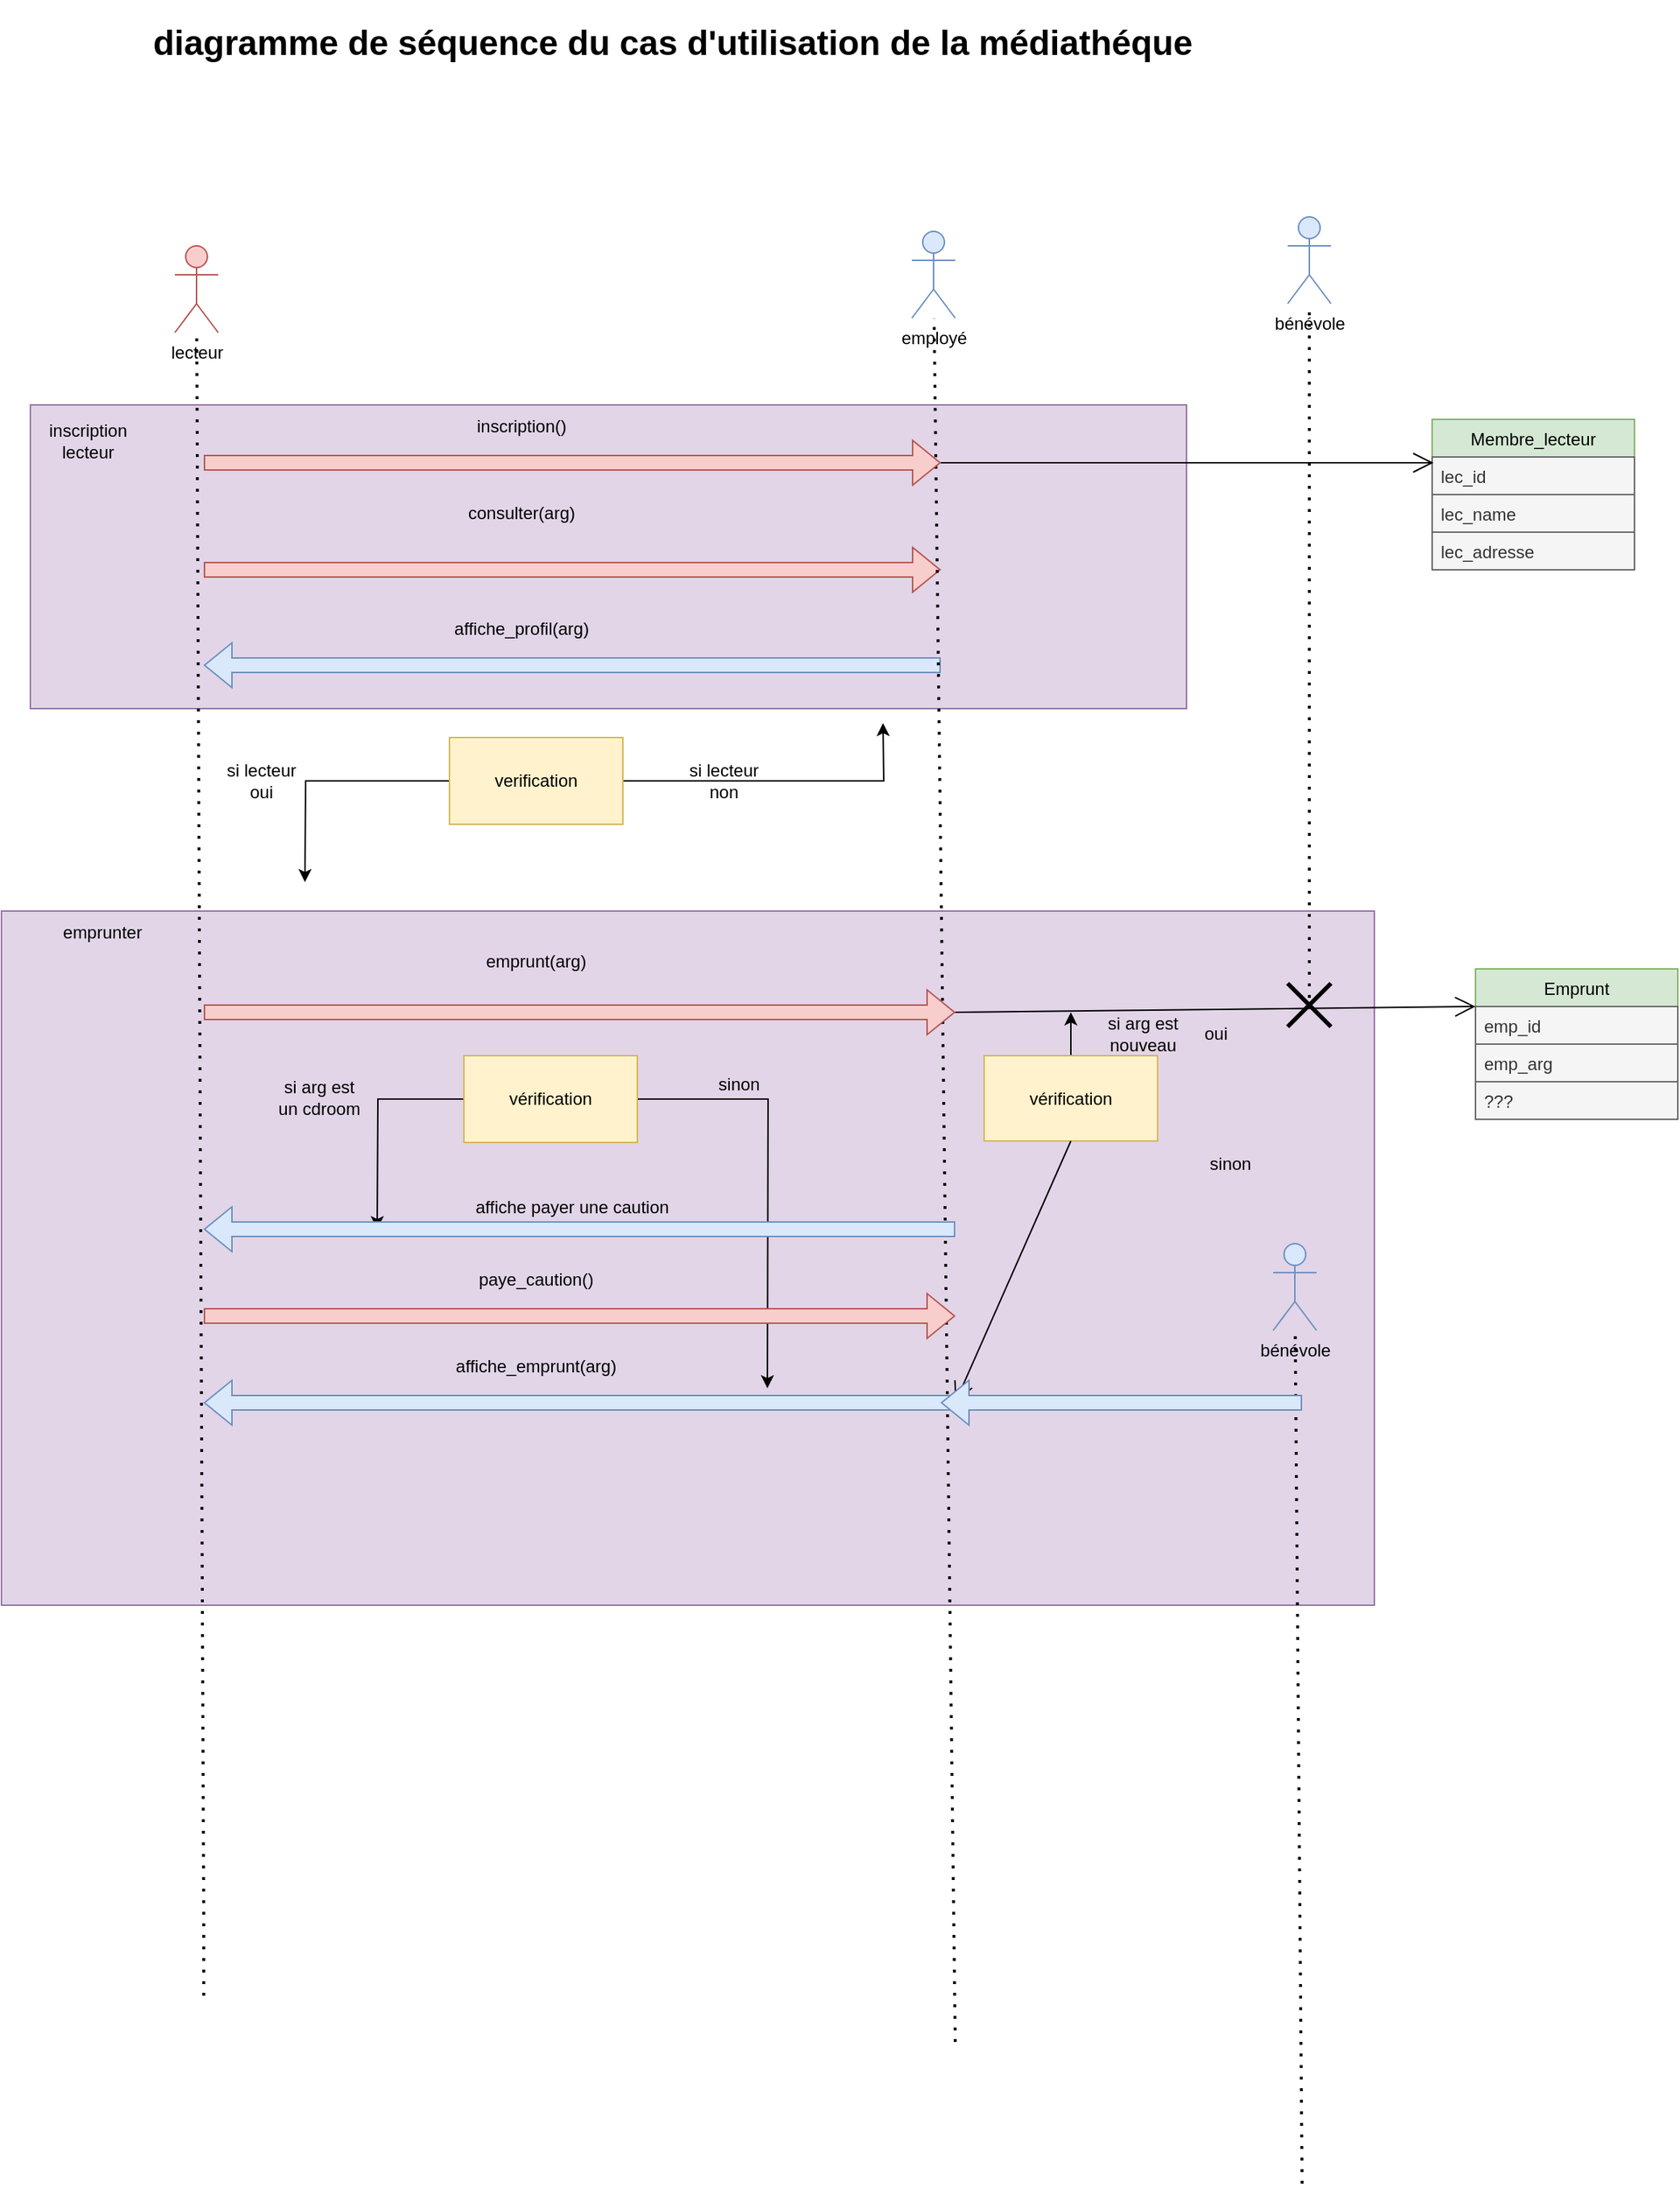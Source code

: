 <mxfile version="20.0.4" type="device"><diagram id="hMo6S6_ph1cr2E0NiNSE" name="Page-1"><mxGraphModel dx="2175" dy="1962" grid="1" gridSize="10" guides="1" tooltips="1" connect="1" arrows="1" fold="1" page="1" pageScale="1" pageWidth="827" pageHeight="1169" math="0" shadow="0"><root><mxCell id="0"/><mxCell id="1" parent="0"/><mxCell id="L7YHnl-xSoefyjeQskMf-131" value="" style="rounded=0;whiteSpace=wrap;html=1;strokeColor=#9673a6;fillColor=#e1d5e7;" vertex="1" parent="1"><mxGeometry x="-80" y="40" width="950" height="480" as="geometry"/></mxCell><mxCell id="L7YHnl-xSoefyjeQskMf-71" value="" style="rounded=0;whiteSpace=wrap;html=1;strokeColor=#9673a6;fillColor=#e1d5e7;" vertex="1" parent="1"><mxGeometry x="-60" y="-310" width="800" height="210" as="geometry"/></mxCell><mxCell id="L7YHnl-xSoefyjeQskMf-5" value="lecteur" style="shape=umlActor;verticalLabelPosition=bottom;verticalAlign=top;html=1;outlineConnect=0;fillColor=#f8cecc;strokeColor=#b85450;" vertex="1" parent="1"><mxGeometry x="40" y="-420" width="30" height="60" as="geometry"/></mxCell><mxCell id="L7YHnl-xSoefyjeQskMf-7" value="&lt;h1&gt;diagramme de séquence du cas d'utilisation de la médiathéque &lt;br&gt;&lt;/h1&gt;" style="text;html=1;strokeColor=none;fillColor=none;spacing=5;spacingTop=-20;whiteSpace=wrap;overflow=hidden;rounded=0;" vertex="1" parent="1"><mxGeometry x="20" y="-580" width="870" height="130" as="geometry"/></mxCell><mxCell id="L7YHnl-xSoefyjeQskMf-38" value="Emprunt" style="swimlane;fontStyle=0;childLayout=stackLayout;horizontal=1;startSize=26;fillColor=#d5e8d4;horizontalStack=0;resizeParent=1;resizeParentMax=0;resizeLast=0;collapsible=1;marginBottom=0;strokeColor=#82b366;" vertex="1" parent="1"><mxGeometry x="940" y="80" width="140" height="104" as="geometry"/></mxCell><mxCell id="L7YHnl-xSoefyjeQskMf-39" value="emp_id" style="text;strokeColor=#666666;fillColor=#f5f5f5;align=left;verticalAlign=top;spacingLeft=4;spacingRight=4;overflow=hidden;rotatable=0;points=[[0,0.5],[1,0.5]];portConstraint=eastwest;fontColor=#333333;" vertex="1" parent="L7YHnl-xSoefyjeQskMf-38"><mxGeometry y="26" width="140" height="26" as="geometry"/></mxCell><mxCell id="L7YHnl-xSoefyjeQskMf-40" value="emp_arg" style="text;align=left;verticalAlign=top;spacingLeft=4;spacingRight=4;overflow=hidden;rotatable=0;points=[[0,0.5],[1,0.5]];portConstraint=eastwest;fillColor=#f5f5f5;fontColor=#333333;strokeColor=#666666;" vertex="1" parent="L7YHnl-xSoefyjeQskMf-38"><mxGeometry y="52" width="140" height="26" as="geometry"/></mxCell><mxCell id="L7YHnl-xSoefyjeQskMf-41" value="???" style="text;strokeColor=#666666;fillColor=#f5f5f5;align=left;verticalAlign=top;spacingLeft=4;spacingRight=4;overflow=hidden;rotatable=0;points=[[0,0.5],[1,0.5]];portConstraint=eastwest;fontColor=#333333;" vertex="1" parent="L7YHnl-xSoefyjeQskMf-38"><mxGeometry y="78" width="140" height="26" as="geometry"/></mxCell><mxCell id="L7YHnl-xSoefyjeQskMf-45" value="inscription()" style="text;html=1;strokeColor=none;fillColor=none;align=center;verticalAlign=middle;whiteSpace=wrap;rounded=0;" vertex="1" parent="1"><mxGeometry x="250" y="-310" width="60" height="30" as="geometry"/></mxCell><mxCell id="L7YHnl-xSoefyjeQskMf-47" value="affiche_profil(arg)" style="text;html=1;strokeColor=none;fillColor=none;align=center;verticalAlign=middle;whiteSpace=wrap;rounded=0;" vertex="1" parent="1"><mxGeometry x="250" y="-170" width="60" height="30" as="geometry"/></mxCell><mxCell id="L7YHnl-xSoefyjeQskMf-50" value="consulter(arg)" style="text;html=1;strokeColor=none;fillColor=none;align=center;verticalAlign=middle;whiteSpace=wrap;rounded=0;" vertex="1" parent="1"><mxGeometry x="250" y="-250" width="60" height="30" as="geometry"/></mxCell><mxCell id="L7YHnl-xSoefyjeQskMf-51" value="" style="shape=flexArrow;endArrow=classic;html=1;rounded=0;fillColor=#f8cecc;strokeColor=#b85450;" edge="1" parent="1"><mxGeometry width="50" height="50" relative="1" as="geometry"><mxPoint x="60" y="-196" as="sourcePoint"/><mxPoint x="570" y="-196" as="targetPoint"/></mxGeometry></mxCell><mxCell id="L7YHnl-xSoefyjeQskMf-52" value="" style="shape=flexArrow;endArrow=classic;html=1;rounded=0;fillColor=#dae8fc;strokeColor=#6c8ebf;" edge="1" parent="1"><mxGeometry width="50" height="50" relative="1" as="geometry"><mxPoint x="570" y="-130" as="sourcePoint"/><mxPoint x="60" y="-130" as="targetPoint"/></mxGeometry></mxCell><mxCell id="L7YHnl-xSoefyjeQskMf-53" value="Membre_lecteur" style="swimlane;fontStyle=0;childLayout=stackLayout;horizontal=1;startSize=26;fillColor=#d5e8d4;horizontalStack=0;resizeParent=1;resizeParentMax=0;resizeLast=0;collapsible=1;marginBottom=0;strokeColor=#82b366;" vertex="1" parent="1"><mxGeometry x="910" y="-300" width="140" height="104" as="geometry"/></mxCell><mxCell id="L7YHnl-xSoefyjeQskMf-54" value="lec_id" style="text;strokeColor=#666666;fillColor=#f5f5f5;align=left;verticalAlign=top;spacingLeft=4;spacingRight=4;overflow=hidden;rotatable=0;points=[[0,0.5],[1,0.5]];portConstraint=eastwest;fontColor=#333333;" vertex="1" parent="L7YHnl-xSoefyjeQskMf-53"><mxGeometry y="26" width="140" height="26" as="geometry"/></mxCell><mxCell id="L7YHnl-xSoefyjeQskMf-55" value="lec_name" style="text;strokeColor=#666666;fillColor=#f5f5f5;align=left;verticalAlign=top;spacingLeft=4;spacingRight=4;overflow=hidden;rotatable=0;points=[[0,0.5],[1,0.5]];portConstraint=eastwest;fontColor=#333333;" vertex="1" parent="L7YHnl-xSoefyjeQskMf-53"><mxGeometry y="52" width="140" height="26" as="geometry"/></mxCell><mxCell id="L7YHnl-xSoefyjeQskMf-56" value="lec_adresse" style="text;strokeColor=#666666;fillColor=#f5f5f5;align=left;verticalAlign=top;spacingLeft=4;spacingRight=4;overflow=hidden;rotatable=0;points=[[0,0.5],[1,0.5]];portConstraint=eastwest;fontColor=#333333;" vertex="1" parent="L7YHnl-xSoefyjeQskMf-53"><mxGeometry y="78" width="140" height="26" as="geometry"/></mxCell><mxCell id="L7YHnl-xSoefyjeQskMf-58" value="" style="endArrow=open;endFill=1;endSize=12;html=1;rounded=0;entryX=0.007;entryY=0.154;entryDx=0;entryDy=0;entryPerimeter=0;" edge="1" parent="1" target="L7YHnl-xSoefyjeQskMf-54"><mxGeometry width="160" relative="1" as="geometry"><mxPoint x="570" y="-270" as="sourcePoint"/><mxPoint x="820" y="-260" as="targetPoint"/></mxGeometry></mxCell><mxCell id="L7YHnl-xSoefyjeQskMf-61" value="" style="endArrow=none;dashed=1;html=1;dashPattern=1 3;strokeWidth=2;rounded=0;" edge="1" parent="1" target="L7YHnl-xSoefyjeQskMf-5"><mxGeometry width="50" height="50" relative="1" as="geometry"><mxPoint x="60" y="790" as="sourcePoint"/><mxPoint x="440" y="20" as="targetPoint"/><Array as="points"><mxPoint x="60" y="740"/></Array></mxGeometry></mxCell><mxCell id="L7YHnl-xSoefyjeQskMf-63" value="" style="endArrow=none;dashed=1;html=1;dashPattern=1 3;strokeWidth=2;rounded=0;" edge="1" parent="1" target="L7YHnl-xSoefyjeQskMf-101"><mxGeometry width="50" height="50" relative="1" as="geometry"><mxPoint x="580" y="822" as="sourcePoint"/><mxPoint x="570" y="-340" as="targetPoint"/></mxGeometry></mxCell><mxCell id="L7YHnl-xSoefyjeQskMf-81" style="edgeStyle=orthogonalEdgeStyle;rounded=0;orthogonalLoop=1;jettySize=auto;html=1;" edge="1" parent="1" source="L7YHnl-xSoefyjeQskMf-64"><mxGeometry relative="1" as="geometry"><mxPoint x="530" y="-90" as="targetPoint"/></mxGeometry></mxCell><mxCell id="L7YHnl-xSoefyjeQskMf-82" style="edgeStyle=orthogonalEdgeStyle;rounded=0;orthogonalLoop=1;jettySize=auto;html=1;" edge="1" parent="1" source="L7YHnl-xSoefyjeQskMf-64"><mxGeometry relative="1" as="geometry"><mxPoint x="130" y="20" as="targetPoint"/></mxGeometry></mxCell><mxCell id="L7YHnl-xSoefyjeQskMf-64" value="verification" style="rounded=0;whiteSpace=wrap;html=1;fillColor=#fff2cc;strokeColor=#d6b656;" vertex="1" parent="1"><mxGeometry x="230" y="-80" width="120" height="60" as="geometry"/></mxCell><mxCell id="L7YHnl-xSoefyjeQskMf-70" value="" style="shape=flexArrow;endArrow=classic;html=1;rounded=0;fillColor=#f8cecc;strokeColor=#b85450;" edge="1" parent="1"><mxGeometry width="50" height="50" relative="1" as="geometry"><mxPoint x="60" y="-270" as="sourcePoint"/><mxPoint x="570" y="-270" as="targetPoint"/></mxGeometry></mxCell><mxCell id="L7YHnl-xSoefyjeQskMf-73" value="inscription lecteur" style="text;html=1;strokeColor=none;fillColor=none;align=center;verticalAlign=middle;whiteSpace=wrap;rounded=0;" vertex="1" parent="1"><mxGeometry x="-50" y="-300" width="60" height="30" as="geometry"/></mxCell><mxCell id="L7YHnl-xSoefyjeQskMf-76" value="emprunter" style="text;html=1;strokeColor=none;fillColor=none;align=center;verticalAlign=middle;whiteSpace=wrap;rounded=0;" vertex="1" parent="1"><mxGeometry x="-40" y="40" width="60" height="30" as="geometry"/></mxCell><mxCell id="L7YHnl-xSoefyjeQskMf-77" value="si lecteur oui" style="text;html=1;strokeColor=none;fillColor=none;align=center;verticalAlign=middle;whiteSpace=wrap;rounded=0;" vertex="1" parent="1"><mxGeometry x="70" y="-65" width="60" height="30" as="geometry"/></mxCell><mxCell id="L7YHnl-xSoefyjeQskMf-78" value="si lecteur non" style="text;html=1;strokeColor=none;fillColor=none;align=center;verticalAlign=middle;whiteSpace=wrap;rounded=0;" vertex="1" parent="1"><mxGeometry x="390" y="-65" width="60" height="30" as="geometry"/></mxCell><mxCell id="L7YHnl-xSoefyjeQskMf-87" value="&lt;div&gt;emprunt(arg)&lt;/div&gt;" style="text;html=1;strokeColor=none;fillColor=none;align=center;verticalAlign=middle;whiteSpace=wrap;rounded=0;" vertex="1" parent="1"><mxGeometry x="260" y="60" width="60" height="30" as="geometry"/></mxCell><mxCell id="L7YHnl-xSoefyjeQskMf-88" value="" style="shape=flexArrow;endArrow=classic;html=1;rounded=0;fillColor=#f8cecc;strokeColor=#b85450;" edge="1" parent="1"><mxGeometry width="50" height="50" relative="1" as="geometry"><mxPoint x="60" y="110" as="sourcePoint"/><mxPoint x="580" y="110" as="targetPoint"/></mxGeometry></mxCell><mxCell id="L7YHnl-xSoefyjeQskMf-89" value="" style="endArrow=open;endFill=1;endSize=12;html=1;rounded=0;entryX=0;entryY=0.25;entryDx=0;entryDy=0;" edge="1" parent="1" target="L7YHnl-xSoefyjeQskMf-38"><mxGeometry width="160" relative="1" as="geometry"><mxPoint x="580" y="110" as="sourcePoint"/><mxPoint x="490" as="targetPoint"/></mxGeometry></mxCell><mxCell id="L7YHnl-xSoefyjeQskMf-117" style="edgeStyle=orthogonalEdgeStyle;rounded=0;orthogonalLoop=1;jettySize=auto;html=1;" edge="1" parent="1" source="L7YHnl-xSoefyjeQskMf-90"><mxGeometry relative="1" as="geometry"><mxPoint x="180" y="260" as="targetPoint"/></mxGeometry></mxCell><mxCell id="L7YHnl-xSoefyjeQskMf-119" style="edgeStyle=orthogonalEdgeStyle;rounded=0;orthogonalLoop=1;jettySize=auto;html=1;" edge="1" parent="1" source="L7YHnl-xSoefyjeQskMf-90"><mxGeometry relative="1" as="geometry"><mxPoint x="450" y="370" as="targetPoint"/></mxGeometry></mxCell><mxCell id="L7YHnl-xSoefyjeQskMf-90" value="vérification" style="rounded=0;whiteSpace=wrap;html=1;strokeColor=#d6b656;fillColor=#fff2cc;" vertex="1" parent="1"><mxGeometry x="240" y="140" width="120" height="60" as="geometry"/></mxCell><mxCell id="L7YHnl-xSoefyjeQskMf-91" value="si arg est un cdroom" style="text;html=1;strokeColor=none;fillColor=none;align=center;verticalAlign=middle;whiteSpace=wrap;rounded=0;" vertex="1" parent="1"><mxGeometry x="110" y="154" width="60" height="30" as="geometry"/></mxCell><mxCell id="L7YHnl-xSoefyjeQskMf-93" value="" style="shape=flexArrow;endArrow=classic;html=1;rounded=0;fillColor=#dae8fc;strokeColor=#6c8ebf;" edge="1" parent="1"><mxGeometry width="50" height="50" relative="1" as="geometry"><mxPoint x="580" y="260" as="sourcePoint"/><mxPoint x="60" y="260" as="targetPoint"/></mxGeometry></mxCell><mxCell id="L7YHnl-xSoefyjeQskMf-94" value="affiche payer une caution" style="text;html=1;strokeColor=none;fillColor=none;align=center;verticalAlign=middle;whiteSpace=wrap;rounded=0;" vertex="1" parent="1"><mxGeometry x="230" y="230" width="170" height="30" as="geometry"/></mxCell><mxCell id="L7YHnl-xSoefyjeQskMf-97" value="paye_caution()" style="text;html=1;strokeColor=none;fillColor=none;align=center;verticalAlign=middle;whiteSpace=wrap;rounded=0;" vertex="1" parent="1"><mxGeometry x="260" y="280" width="60" height="30" as="geometry"/></mxCell><mxCell id="L7YHnl-xSoefyjeQskMf-98" value="" style="shape=flexArrow;endArrow=classic;html=1;rounded=0;fillColor=#f8cecc;strokeColor=#b85450;" edge="1" parent="1"><mxGeometry width="50" height="50" relative="1" as="geometry"><mxPoint x="60" y="320" as="sourcePoint"/><mxPoint x="580" y="320" as="targetPoint"/></mxGeometry></mxCell><mxCell id="L7YHnl-xSoefyjeQskMf-99" value="affiche_emprunt(arg)" style="text;html=1;strokeColor=none;fillColor=none;align=center;verticalAlign=middle;whiteSpace=wrap;rounded=0;" vertex="1" parent="1"><mxGeometry x="260" y="340" width="60" height="30" as="geometry"/></mxCell><mxCell id="L7YHnl-xSoefyjeQskMf-100" value="" style="shape=flexArrow;endArrow=classic;html=1;rounded=0;fillColor=#dae8fc;strokeColor=#6c8ebf;" edge="1" parent="1"><mxGeometry width="50" height="50" relative="1" as="geometry"><mxPoint x="580" y="380" as="sourcePoint"/><mxPoint x="60" y="380" as="targetPoint"/></mxGeometry></mxCell><mxCell id="L7YHnl-xSoefyjeQskMf-101" value="employé" style="shape=umlActor;verticalLabelPosition=bottom;verticalAlign=top;html=1;outlineConnect=0;strokeColor=#6c8ebf;fillColor=#dae8fc;" vertex="1" parent="1"><mxGeometry x="550" y="-430" width="30" height="60" as="geometry"/></mxCell><mxCell id="L7YHnl-xSoefyjeQskMf-102" value="bénévole" style="shape=umlActor;verticalLabelPosition=bottom;verticalAlign=top;html=1;outlineConnect=0;strokeColor=#6c8ebf;fillColor=#dae8fc;" vertex="1" parent="1"><mxGeometry x="810" y="-440" width="30" height="60" as="geometry"/></mxCell><mxCell id="L7YHnl-xSoefyjeQskMf-116" style="edgeStyle=orthogonalEdgeStyle;rounded=0;orthogonalLoop=1;jettySize=auto;html=1;" edge="1" parent="1" source="L7YHnl-xSoefyjeQskMf-110"><mxGeometry relative="1" as="geometry"><mxPoint x="660" y="110" as="targetPoint"/></mxGeometry></mxCell><mxCell id="L7YHnl-xSoefyjeQskMf-110" value="vérification" style="rounded=0;whiteSpace=wrap;html=1;strokeColor=#d6b656;fillColor=#fff2cc;" vertex="1" parent="1"><mxGeometry x="600" y="140" width="120" height="59" as="geometry"/></mxCell><mxCell id="L7YHnl-xSoefyjeQskMf-112" value="si arg est nouveau" style="text;html=1;strokeColor=none;fillColor=none;align=center;verticalAlign=middle;whiteSpace=wrap;rounded=0;" vertex="1" parent="1"><mxGeometry x="680" y="110" width="60" height="30" as="geometry"/></mxCell><mxCell id="L7YHnl-xSoefyjeQskMf-114" value="" style="endArrow=none;dashed=1;html=1;dashPattern=1 3;strokeWidth=2;rounded=0;" edge="1" parent="1" target="L7YHnl-xSoefyjeQskMf-102"><mxGeometry width="50" height="50" relative="1" as="geometry"><mxPoint x="825" y="100" as="sourcePoint"/><mxPoint x="440" y="-40" as="targetPoint"/></mxGeometry></mxCell><mxCell id="L7YHnl-xSoefyjeQskMf-118" value="sinon" style="text;html=1;align=center;verticalAlign=middle;resizable=0;points=[];autosize=1;strokeColor=none;fillColor=none;" vertex="1" parent="1"><mxGeometry x="400" y="145" width="60" height="30" as="geometry"/></mxCell><mxCell id="L7YHnl-xSoefyjeQskMf-120" value="oui" style="text;html=1;align=center;verticalAlign=middle;resizable=0;points=[];autosize=1;strokeColor=none;fillColor=none;" vertex="1" parent="1"><mxGeometry x="740" y="110" width="40" height="30" as="geometry"/></mxCell><mxCell id="L7YHnl-xSoefyjeQskMf-121" value="" style="shape=umlDestroy;whiteSpace=wrap;html=1;strokeWidth=3;fillColor=none;gradientColor=#ffffff;" vertex="1" parent="1"><mxGeometry x="810" y="90" width="30" height="30" as="geometry"/></mxCell><mxCell id="L7YHnl-xSoefyjeQskMf-122" value="sinon" style="text;html=1;align=center;verticalAlign=middle;resizable=0;points=[];autosize=1;strokeColor=none;fillColor=none;" vertex="1" parent="1"><mxGeometry x="740" y="200" width="60" height="30" as="geometry"/></mxCell><mxCell id="L7YHnl-xSoefyjeQskMf-124" value="" style="endArrow=open;endFill=1;endSize=12;html=1;rounded=0;exitX=0.5;exitY=1;exitDx=0;exitDy=0;" edge="1" parent="1" source="L7YHnl-xSoefyjeQskMf-110"><mxGeometry width="160" relative="1" as="geometry"><mxPoint x="330" y="100" as="sourcePoint"/><mxPoint x="580" y="380" as="targetPoint"/></mxGeometry></mxCell><mxCell id="L7YHnl-xSoefyjeQskMf-125" value="" style="endArrow=none;dashed=1;html=1;dashPattern=1 3;strokeWidth=2;rounded=0;" edge="1" parent="1" target="L7YHnl-xSoefyjeQskMf-126"><mxGeometry width="50" height="50" relative="1" as="geometry"><mxPoint x="820" y="920" as="sourcePoint"/><mxPoint x="820" y="360" as="targetPoint"/></mxGeometry></mxCell><mxCell id="L7YHnl-xSoefyjeQskMf-126" value="bénévole" style="shape=umlActor;verticalLabelPosition=bottom;verticalAlign=top;html=1;outlineConnect=0;strokeColor=#6c8ebf;fillColor=#dae8fc;" vertex="1" parent="1"><mxGeometry x="800" y="270" width="30" height="60" as="geometry"/></mxCell><mxCell id="L7YHnl-xSoefyjeQskMf-129" value="" style="shape=flexArrow;endArrow=classic;html=1;rounded=0;fillColor=#dae8fc;strokeColor=#6c8ebf;" edge="1" parent="1"><mxGeometry width="50" height="50" relative="1" as="geometry"><mxPoint x="820" y="380" as="sourcePoint"/><mxPoint x="570" y="380" as="targetPoint"/></mxGeometry></mxCell></root></mxGraphModel></diagram></mxfile>
